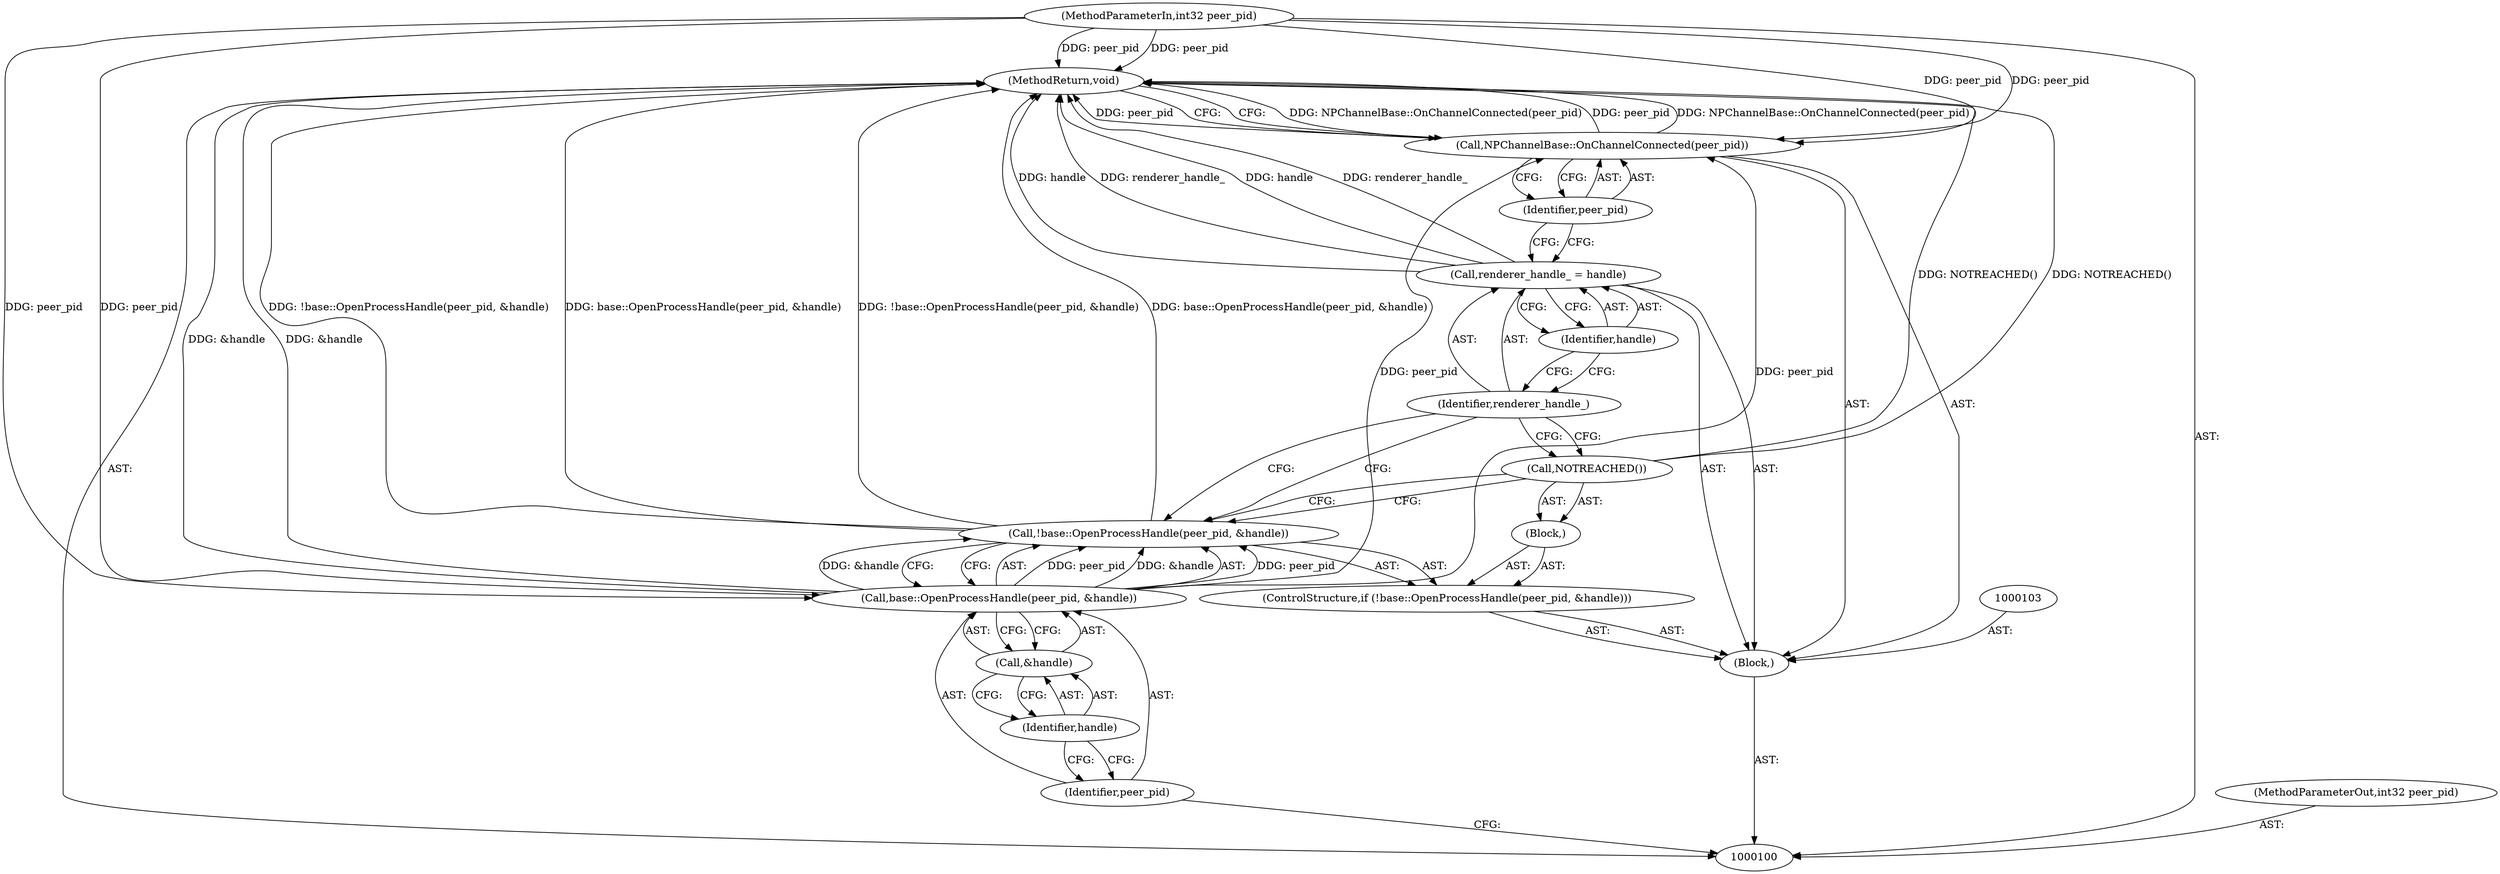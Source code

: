 digraph "1_Chrome_cd0bd79d6ebdb72183e6f0833673464cc10b3600_31" {
"1000117" [label="(MethodReturn,void)"];
"1000101" [label="(MethodParameterIn,int32 peer_pid)"];
"1000148" [label="(MethodParameterOut,int32 peer_pid)"];
"1000102" [label="(Block,)"];
"1000104" [label="(ControlStructure,if (!base::OpenProcessHandle(peer_pid, &handle)))"];
"1000107" [label="(Identifier,peer_pid)"];
"1000108" [label="(Call,&handle)"];
"1000109" [label="(Identifier,handle)"];
"1000110" [label="(Block,)"];
"1000105" [label="(Call,!base::OpenProcessHandle(peer_pid, &handle))"];
"1000106" [label="(Call,base::OpenProcessHandle(peer_pid, &handle))"];
"1000111" [label="(Call,NOTREACHED())"];
"1000112" [label="(Call,renderer_handle_ = handle)"];
"1000113" [label="(Identifier,renderer_handle_)"];
"1000114" [label="(Identifier,handle)"];
"1000115" [label="(Call,NPChannelBase::OnChannelConnected(peer_pid))"];
"1000116" [label="(Identifier,peer_pid)"];
"1000117" -> "1000100"  [label="AST: "];
"1000117" -> "1000115"  [label="CFG: "];
"1000106" -> "1000117"  [label="DDG: &handle"];
"1000105" -> "1000117"  [label="DDG: !base::OpenProcessHandle(peer_pid, &handle)"];
"1000105" -> "1000117"  [label="DDG: base::OpenProcessHandle(peer_pid, &handle)"];
"1000112" -> "1000117"  [label="DDG: handle"];
"1000112" -> "1000117"  [label="DDG: renderer_handle_"];
"1000115" -> "1000117"  [label="DDG: NPChannelBase::OnChannelConnected(peer_pid)"];
"1000115" -> "1000117"  [label="DDG: peer_pid"];
"1000101" -> "1000117"  [label="DDG: peer_pid"];
"1000111" -> "1000117"  [label="DDG: NOTREACHED()"];
"1000101" -> "1000100"  [label="AST: "];
"1000101" -> "1000117"  [label="DDG: peer_pid"];
"1000101" -> "1000106"  [label="DDG: peer_pid"];
"1000101" -> "1000115"  [label="DDG: peer_pid"];
"1000148" -> "1000100"  [label="AST: "];
"1000102" -> "1000100"  [label="AST: "];
"1000103" -> "1000102"  [label="AST: "];
"1000104" -> "1000102"  [label="AST: "];
"1000112" -> "1000102"  [label="AST: "];
"1000115" -> "1000102"  [label="AST: "];
"1000104" -> "1000102"  [label="AST: "];
"1000105" -> "1000104"  [label="AST: "];
"1000110" -> "1000104"  [label="AST: "];
"1000107" -> "1000106"  [label="AST: "];
"1000107" -> "1000100"  [label="CFG: "];
"1000109" -> "1000107"  [label="CFG: "];
"1000108" -> "1000106"  [label="AST: "];
"1000108" -> "1000109"  [label="CFG: "];
"1000109" -> "1000108"  [label="AST: "];
"1000106" -> "1000108"  [label="CFG: "];
"1000109" -> "1000108"  [label="AST: "];
"1000109" -> "1000107"  [label="CFG: "];
"1000108" -> "1000109"  [label="CFG: "];
"1000110" -> "1000104"  [label="AST: "];
"1000111" -> "1000110"  [label="AST: "];
"1000105" -> "1000104"  [label="AST: "];
"1000105" -> "1000106"  [label="CFG: "];
"1000106" -> "1000105"  [label="AST: "];
"1000111" -> "1000105"  [label="CFG: "];
"1000113" -> "1000105"  [label="CFG: "];
"1000105" -> "1000117"  [label="DDG: !base::OpenProcessHandle(peer_pid, &handle)"];
"1000105" -> "1000117"  [label="DDG: base::OpenProcessHandle(peer_pid, &handle)"];
"1000106" -> "1000105"  [label="DDG: peer_pid"];
"1000106" -> "1000105"  [label="DDG: &handle"];
"1000106" -> "1000105"  [label="AST: "];
"1000106" -> "1000108"  [label="CFG: "];
"1000107" -> "1000106"  [label="AST: "];
"1000108" -> "1000106"  [label="AST: "];
"1000105" -> "1000106"  [label="CFG: "];
"1000106" -> "1000117"  [label="DDG: &handle"];
"1000106" -> "1000105"  [label="DDG: peer_pid"];
"1000106" -> "1000105"  [label="DDG: &handle"];
"1000101" -> "1000106"  [label="DDG: peer_pid"];
"1000106" -> "1000115"  [label="DDG: peer_pid"];
"1000111" -> "1000110"  [label="AST: "];
"1000111" -> "1000105"  [label="CFG: "];
"1000113" -> "1000111"  [label="CFG: "];
"1000111" -> "1000117"  [label="DDG: NOTREACHED()"];
"1000112" -> "1000102"  [label="AST: "];
"1000112" -> "1000114"  [label="CFG: "];
"1000113" -> "1000112"  [label="AST: "];
"1000114" -> "1000112"  [label="AST: "];
"1000116" -> "1000112"  [label="CFG: "];
"1000112" -> "1000117"  [label="DDG: handle"];
"1000112" -> "1000117"  [label="DDG: renderer_handle_"];
"1000113" -> "1000112"  [label="AST: "];
"1000113" -> "1000111"  [label="CFG: "];
"1000113" -> "1000105"  [label="CFG: "];
"1000114" -> "1000113"  [label="CFG: "];
"1000114" -> "1000112"  [label="AST: "];
"1000114" -> "1000113"  [label="CFG: "];
"1000112" -> "1000114"  [label="CFG: "];
"1000115" -> "1000102"  [label="AST: "];
"1000115" -> "1000116"  [label="CFG: "];
"1000116" -> "1000115"  [label="AST: "];
"1000117" -> "1000115"  [label="CFG: "];
"1000115" -> "1000117"  [label="DDG: NPChannelBase::OnChannelConnected(peer_pid)"];
"1000115" -> "1000117"  [label="DDG: peer_pid"];
"1000106" -> "1000115"  [label="DDG: peer_pid"];
"1000101" -> "1000115"  [label="DDG: peer_pid"];
"1000116" -> "1000115"  [label="AST: "];
"1000116" -> "1000112"  [label="CFG: "];
"1000115" -> "1000116"  [label="CFG: "];
}
